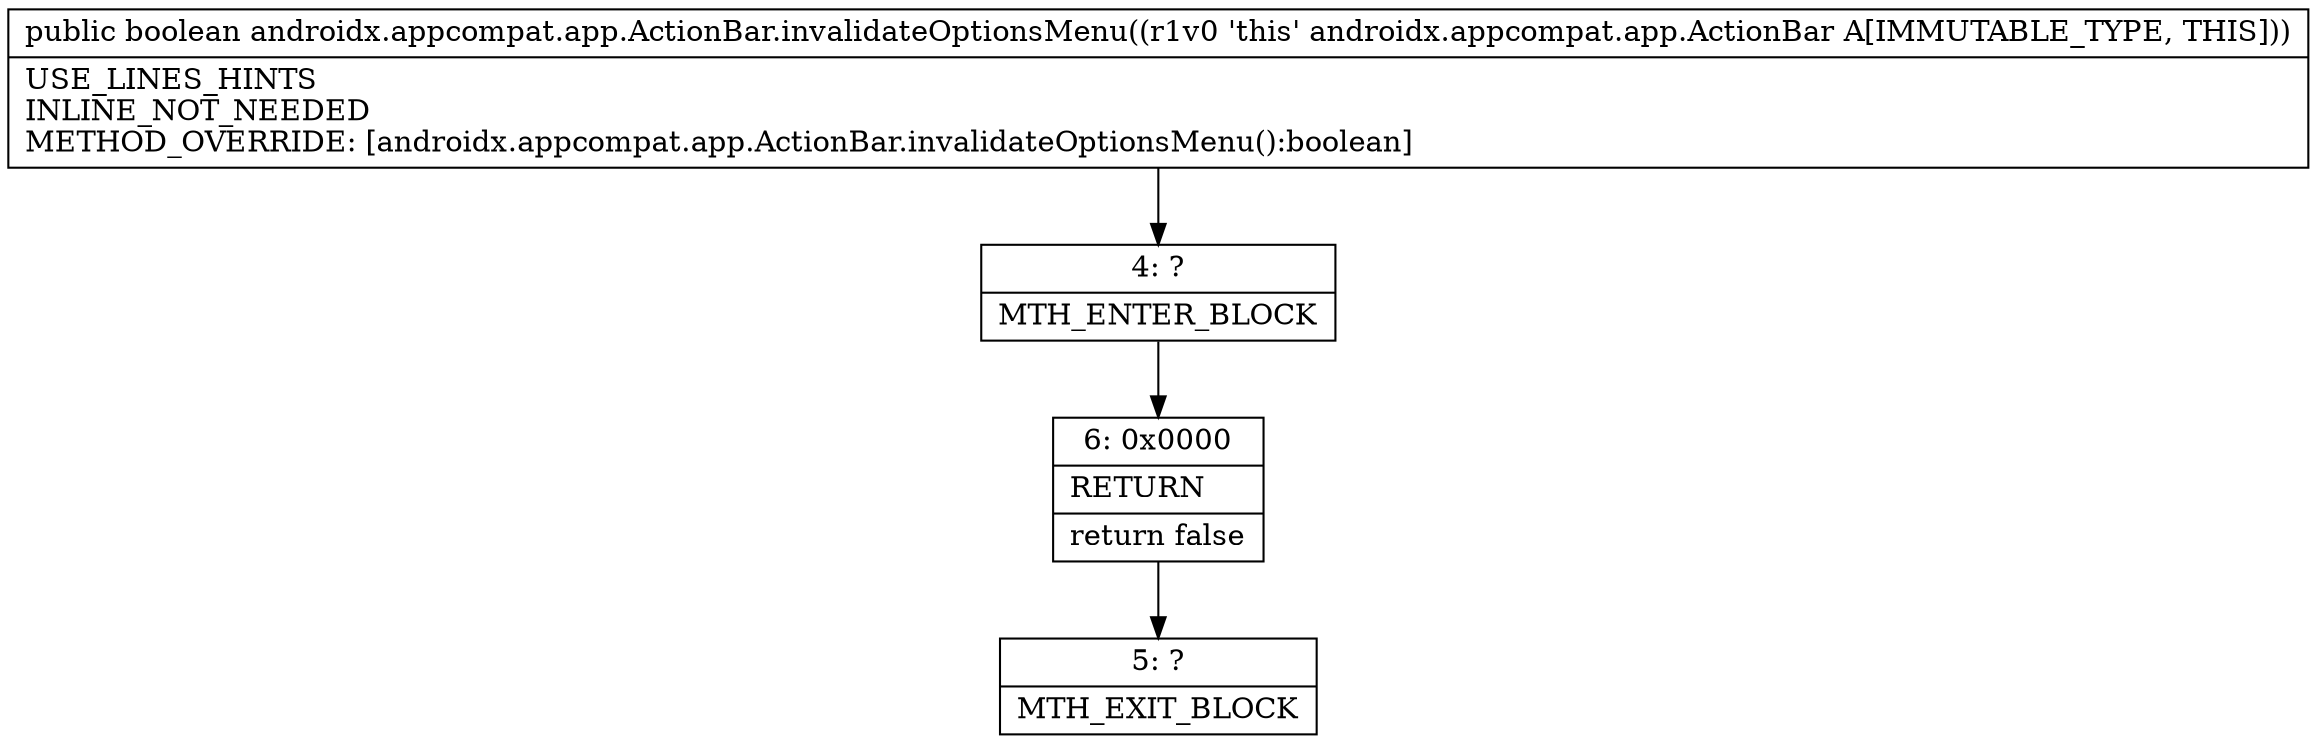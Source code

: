 digraph "CFG forandroidx.appcompat.app.ActionBar.invalidateOptionsMenu()Z" {
Node_4 [shape=record,label="{4\:\ ?|MTH_ENTER_BLOCK\l}"];
Node_6 [shape=record,label="{6\:\ 0x0000|RETURN\l|return false\l}"];
Node_5 [shape=record,label="{5\:\ ?|MTH_EXIT_BLOCK\l}"];
MethodNode[shape=record,label="{public boolean androidx.appcompat.app.ActionBar.invalidateOptionsMenu((r1v0 'this' androidx.appcompat.app.ActionBar A[IMMUTABLE_TYPE, THIS]))  | USE_LINES_HINTS\lINLINE_NOT_NEEDED\lMETHOD_OVERRIDE: [androidx.appcompat.app.ActionBar.invalidateOptionsMenu():boolean]\l}"];
MethodNode -> Node_4;Node_4 -> Node_6;
Node_6 -> Node_5;
}

